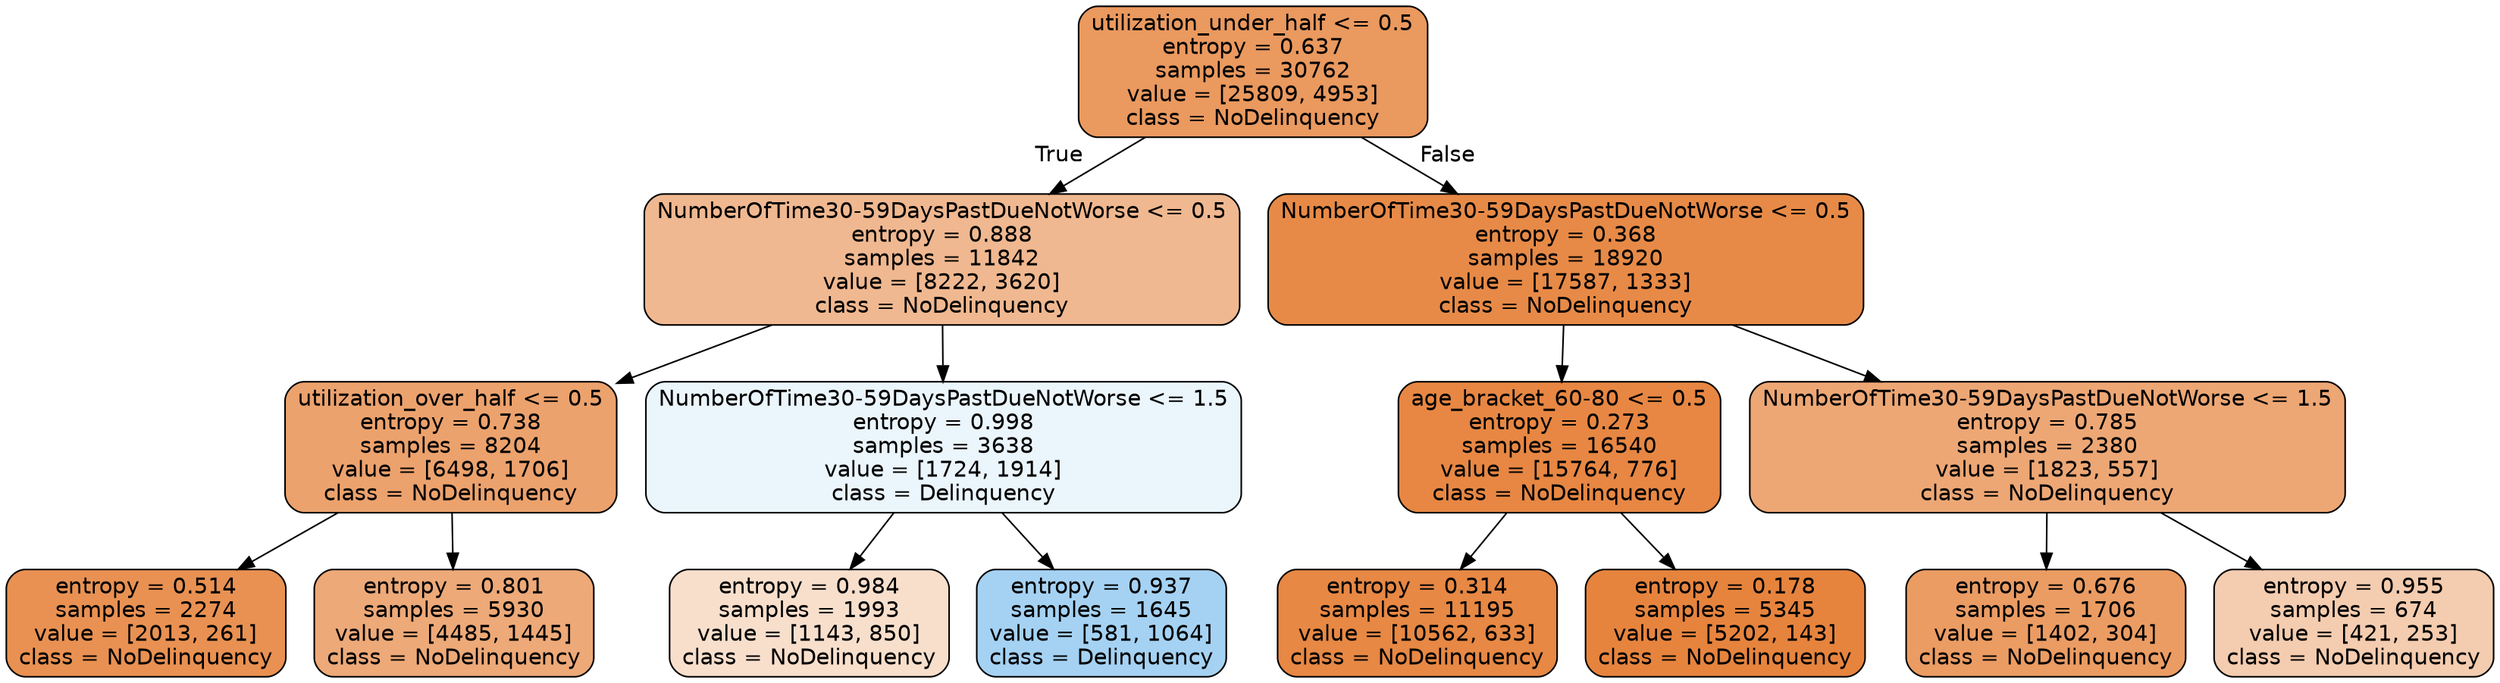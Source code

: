 digraph Tree {
node [shape=box, style="filled, rounded", color="black", fontname=helvetica] ;
edge [fontname=helvetica] ;
0 [label="utilization_under_half <= 0.5\nentropy = 0.637\nsamples = 30762\nvalue = [25809, 4953]\nclass = NoDelinquency", fillcolor="#e58139ce"] ;
1 [label="NumberOfTime30-59DaysPastDueNotWorse <= 0.5\nentropy = 0.888\nsamples = 11842\nvalue = [8222, 3620]\nclass = NoDelinquency", fillcolor="#e581398f"] ;
0 -> 1 [labeldistance=2.5, labelangle=45, headlabel="True"] ;
2 [label="utilization_over_half <= 0.5\nentropy = 0.738\nsamples = 8204\nvalue = [6498, 1706]\nclass = NoDelinquency", fillcolor="#e58139bc"] ;
1 -> 2 ;
3 [label="entropy = 0.514\nsamples = 2274\nvalue = [2013, 261]\nclass = NoDelinquency", fillcolor="#e58139de"] ;
2 -> 3 ;
4 [label="entropy = 0.801\nsamples = 5930\nvalue = [4485, 1445]\nclass = NoDelinquency", fillcolor="#e58139ad"] ;
2 -> 4 ;
5 [label="NumberOfTime30-59DaysPastDueNotWorse <= 1.5\nentropy = 0.998\nsamples = 3638\nvalue = [1724, 1914]\nclass = Delinquency", fillcolor="#399de519"] ;
1 -> 5 ;
6 [label="entropy = 0.984\nsamples = 1993\nvalue = [1143, 850]\nclass = NoDelinquency", fillcolor="#e5813941"] ;
5 -> 6 ;
7 [label="entropy = 0.937\nsamples = 1645\nvalue = [581, 1064]\nclass = Delinquency", fillcolor="#399de574"] ;
5 -> 7 ;
8 [label="NumberOfTime30-59DaysPastDueNotWorse <= 0.5\nentropy = 0.368\nsamples = 18920\nvalue = [17587, 1333]\nclass = NoDelinquency", fillcolor="#e58139ec"] ;
0 -> 8 [labeldistance=2.5, labelangle=-45, headlabel="False"] ;
9 [label="age_bracket_60-80 <= 0.5\nentropy = 0.273\nsamples = 16540\nvalue = [15764, 776]\nclass = NoDelinquency", fillcolor="#e58139f2"] ;
8 -> 9 ;
10 [label="entropy = 0.314\nsamples = 11195\nvalue = [10562, 633]\nclass = NoDelinquency", fillcolor="#e58139f0"] ;
9 -> 10 ;
11 [label="entropy = 0.178\nsamples = 5345\nvalue = [5202, 143]\nclass = NoDelinquency", fillcolor="#e58139f8"] ;
9 -> 11 ;
12 [label="NumberOfTime30-59DaysPastDueNotWorse <= 1.5\nentropy = 0.785\nsamples = 2380\nvalue = [1823, 557]\nclass = NoDelinquency", fillcolor="#e58139b1"] ;
8 -> 12 ;
13 [label="entropy = 0.676\nsamples = 1706\nvalue = [1402, 304]\nclass = NoDelinquency", fillcolor="#e58139c8"] ;
12 -> 13 ;
14 [label="entropy = 0.955\nsamples = 674\nvalue = [421, 253]\nclass = NoDelinquency", fillcolor="#e5813966"] ;
12 -> 14 ;
}